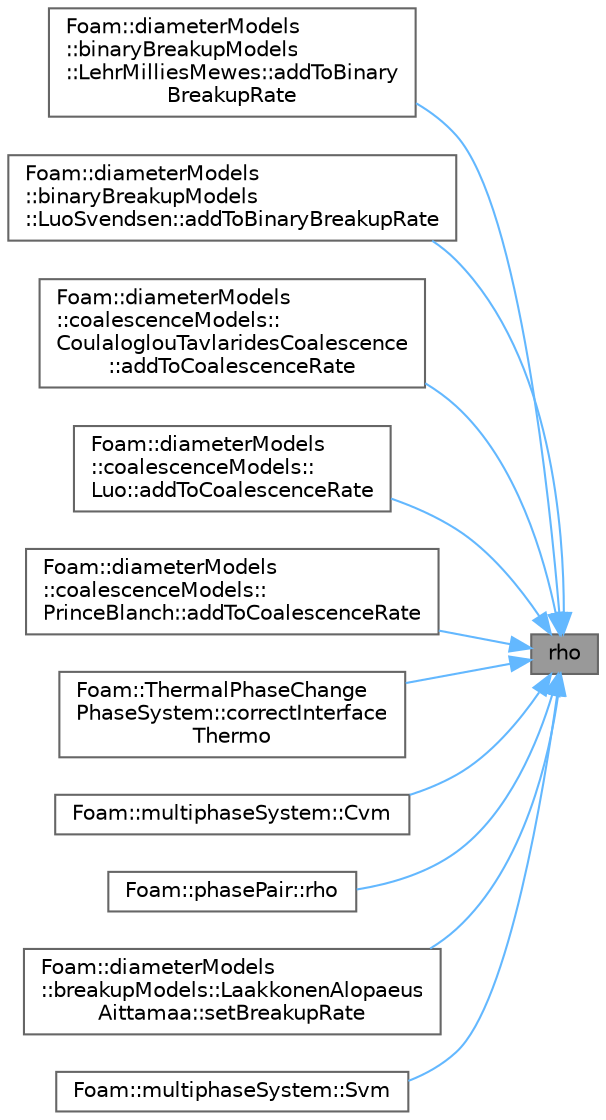 digraph "rho"
{
 // LATEX_PDF_SIZE
  bgcolor="transparent";
  edge [fontname=Helvetica,fontsize=10,labelfontname=Helvetica,labelfontsize=10];
  node [fontname=Helvetica,fontsize=10,shape=box,height=0.2,width=0.4];
  rankdir="RL";
  Node1 [id="Node000001",label="rho",height=0.2,width=0.4,color="gray40", fillcolor="grey60", style="filled", fontcolor="black",tooltip=" "];
  Node1 -> Node2 [id="edge1_Node000001_Node000002",dir="back",color="steelblue1",style="solid",tooltip=" "];
  Node2 [id="Node000002",label="Foam::diameterModels\l::binaryBreakupModels\l::LehrMilliesMewes::addToBinary\lBreakupRate",height=0.2,width=0.4,color="grey40", fillcolor="white", style="filled",URL="$classFoam_1_1diameterModels_1_1binaryBreakupModels_1_1LehrMilliesMewes.html#a302c75bbb7df5b788f51fa0591b0d4bd",tooltip=" "];
  Node1 -> Node3 [id="edge2_Node000001_Node000003",dir="back",color="steelblue1",style="solid",tooltip=" "];
  Node3 [id="Node000003",label="Foam::diameterModels\l::binaryBreakupModels\l::LuoSvendsen::addToBinaryBreakupRate",height=0.2,width=0.4,color="grey40", fillcolor="white", style="filled",URL="$classFoam_1_1diameterModels_1_1binaryBreakupModels_1_1LuoSvendsen.html#a302c75bbb7df5b788f51fa0591b0d4bd",tooltip=" "];
  Node1 -> Node4 [id="edge3_Node000001_Node000004",dir="back",color="steelblue1",style="solid",tooltip=" "];
  Node4 [id="Node000004",label="Foam::diameterModels\l::coalescenceModels::\lCoulaloglouTavlaridesCoalescence\l::addToCoalescenceRate",height=0.2,width=0.4,color="grey40", fillcolor="white", style="filled",URL="$classFoam_1_1diameterModels_1_1coalescenceModels_1_1CoulaloglouTavlaridesCoalescence.html#a0a4425cc9fa19c33446c73aa21e8dc7d",tooltip=" "];
  Node1 -> Node5 [id="edge4_Node000001_Node000005",dir="back",color="steelblue1",style="solid",tooltip=" "];
  Node5 [id="Node000005",label="Foam::diameterModels\l::coalescenceModels::\lLuo::addToCoalescenceRate",height=0.2,width=0.4,color="grey40", fillcolor="white", style="filled",URL="$classFoam_1_1diameterModels_1_1coalescenceModels_1_1Luo.html#a0a4425cc9fa19c33446c73aa21e8dc7d",tooltip=" "];
  Node1 -> Node6 [id="edge5_Node000001_Node000006",dir="back",color="steelblue1",style="solid",tooltip=" "];
  Node6 [id="Node000006",label="Foam::diameterModels\l::coalescenceModels::\lPrinceBlanch::addToCoalescenceRate",height=0.2,width=0.4,color="grey40", fillcolor="white", style="filled",URL="$classFoam_1_1diameterModels_1_1coalescenceModels_1_1PrinceBlanch.html#a0a4425cc9fa19c33446c73aa21e8dc7d",tooltip=" "];
  Node1 -> Node7 [id="edge6_Node000001_Node000007",dir="back",color="steelblue1",style="solid",tooltip=" "];
  Node7 [id="Node000007",label="Foam::ThermalPhaseChange\lPhaseSystem::correctInterface\lThermo",height=0.2,width=0.4,color="grey40", fillcolor="white", style="filled",URL="$classFoam_1_1ThermalPhaseChangePhaseSystem.html#a49acbe6bbfb8665ce4c3fdc7e52d385b",tooltip=" "];
  Node1 -> Node8 [id="edge7_Node000001_Node000008",dir="back",color="steelblue1",style="solid",tooltip=" "];
  Node8 [id="Node000008",label="Foam::multiphaseSystem::Cvm",height=0.2,width=0.4,color="grey40", fillcolor="white", style="filled",URL="$classFoam_1_1multiphaseSystem.html#ad4f47d7f2133294ed123e75d80bfa0d3",tooltip=" "];
  Node1 -> Node9 [id="edge8_Node000001_Node000009",dir="back",color="steelblue1",style="solid",tooltip=" "];
  Node9 [id="Node000009",label="Foam::phasePair::rho",height=0.2,width=0.4,color="grey40", fillcolor="white", style="filled",URL="$classFoam_1_1phasePair.html#acf6a2caa293f9acc324b63658a7dbf48",tooltip=" "];
  Node1 -> Node10 [id="edge9_Node000001_Node000010",dir="back",color="steelblue1",style="solid",tooltip=" "];
  Node10 [id="Node000010",label="Foam::diameterModels\l::breakupModels::LaakkonenAlopaeus\lAittamaa::setBreakupRate",height=0.2,width=0.4,color="grey40", fillcolor="white", style="filled",URL="$classFoam_1_1diameterModels_1_1breakupModels_1_1LaakkonenAlopaeusAittamaa.html#a0f2aa02380b824f74638f448db9b33bc",tooltip=" "];
  Node1 -> Node11 [id="edge10_Node000001_Node000011",dir="back",color="steelblue1",style="solid",tooltip=" "];
  Node11 [id="Node000011",label="Foam::multiphaseSystem::Svm",height=0.2,width=0.4,color="grey40", fillcolor="white", style="filled",URL="$classFoam_1_1multiphaseSystem.html#af0acb8fc44a647a7a5675a26b9313ffa",tooltip=" "];
}
